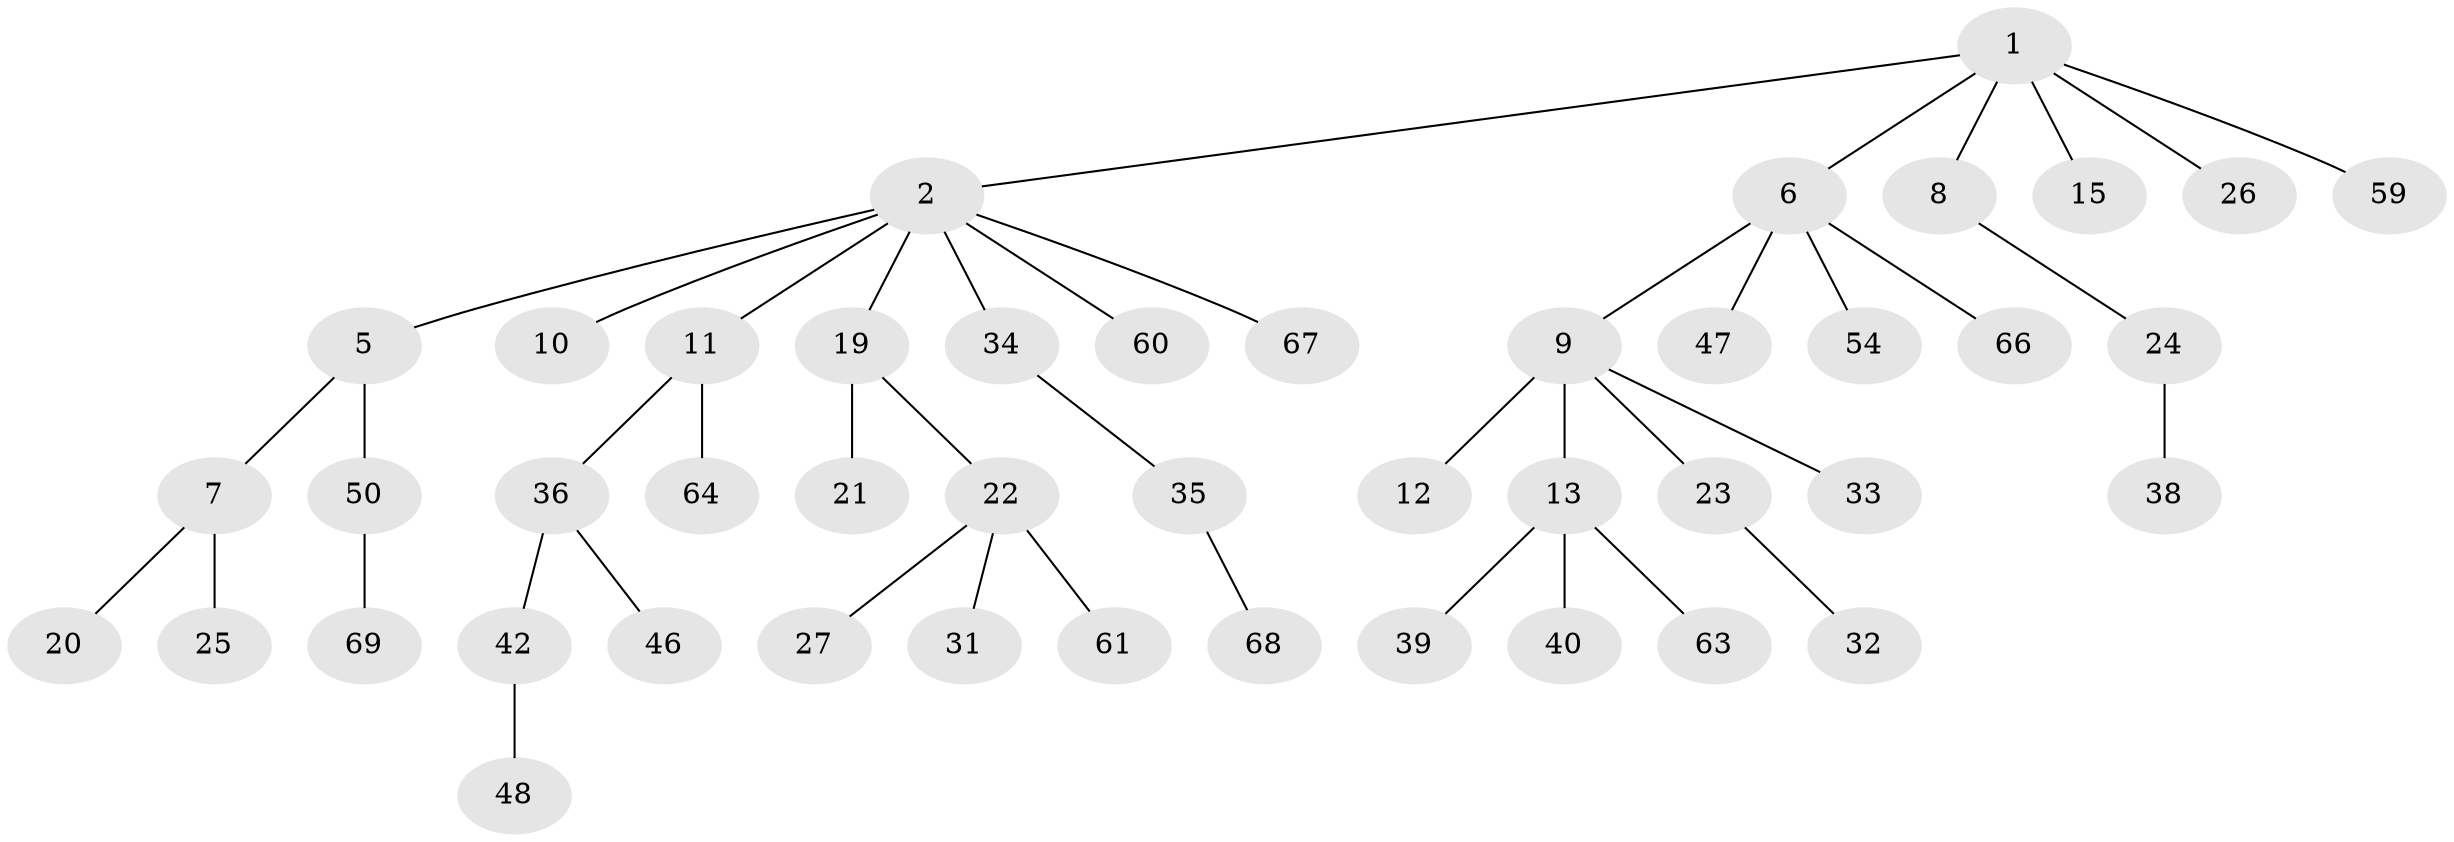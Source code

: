// Generated by graph-tools (version 1.1) at 2025/52/02/27/25 19:52:10]
// undirected, 45 vertices, 44 edges
graph export_dot {
graph [start="1"]
  node [color=gray90,style=filled];
  1 [super="+4"];
  2 [super="+3"];
  5 [super="+44"];
  6 [super="+41"];
  7 [super="+18"];
  8 [super="+14"];
  9 [super="+58"];
  10;
  11 [super="+16"];
  12 [super="+55"];
  13 [super="+17"];
  15;
  19 [super="+28"];
  20 [super="+43"];
  21;
  22 [super="+37"];
  23;
  24 [super="+29"];
  25 [super="+30"];
  26;
  27 [super="+52"];
  31 [super="+45"];
  32;
  33 [super="+51"];
  34;
  35 [super="+62"];
  36;
  38;
  39 [super="+65"];
  40 [super="+56"];
  42 [super="+53"];
  46;
  47 [super="+49"];
  48;
  50 [super="+57"];
  54;
  59;
  60;
  61;
  63;
  64;
  66;
  67;
  68;
  69;
  1 -- 2;
  1 -- 8;
  1 -- 15;
  1 -- 59;
  1 -- 26;
  1 -- 6;
  2 -- 5;
  2 -- 10;
  2 -- 19;
  2 -- 34;
  2 -- 67;
  2 -- 11;
  2 -- 60;
  5 -- 7;
  5 -- 50;
  6 -- 9;
  6 -- 54;
  6 -- 66;
  6 -- 47;
  7 -- 25;
  7 -- 20;
  8 -- 24;
  9 -- 12;
  9 -- 13;
  9 -- 23;
  9 -- 33;
  11 -- 64;
  11 -- 36;
  13 -- 39;
  13 -- 40;
  13 -- 63;
  19 -- 21;
  19 -- 22;
  22 -- 27;
  22 -- 31;
  22 -- 61;
  23 -- 32;
  24 -- 38;
  34 -- 35;
  35 -- 68;
  36 -- 42;
  36 -- 46;
  42 -- 48;
  50 -- 69;
}
